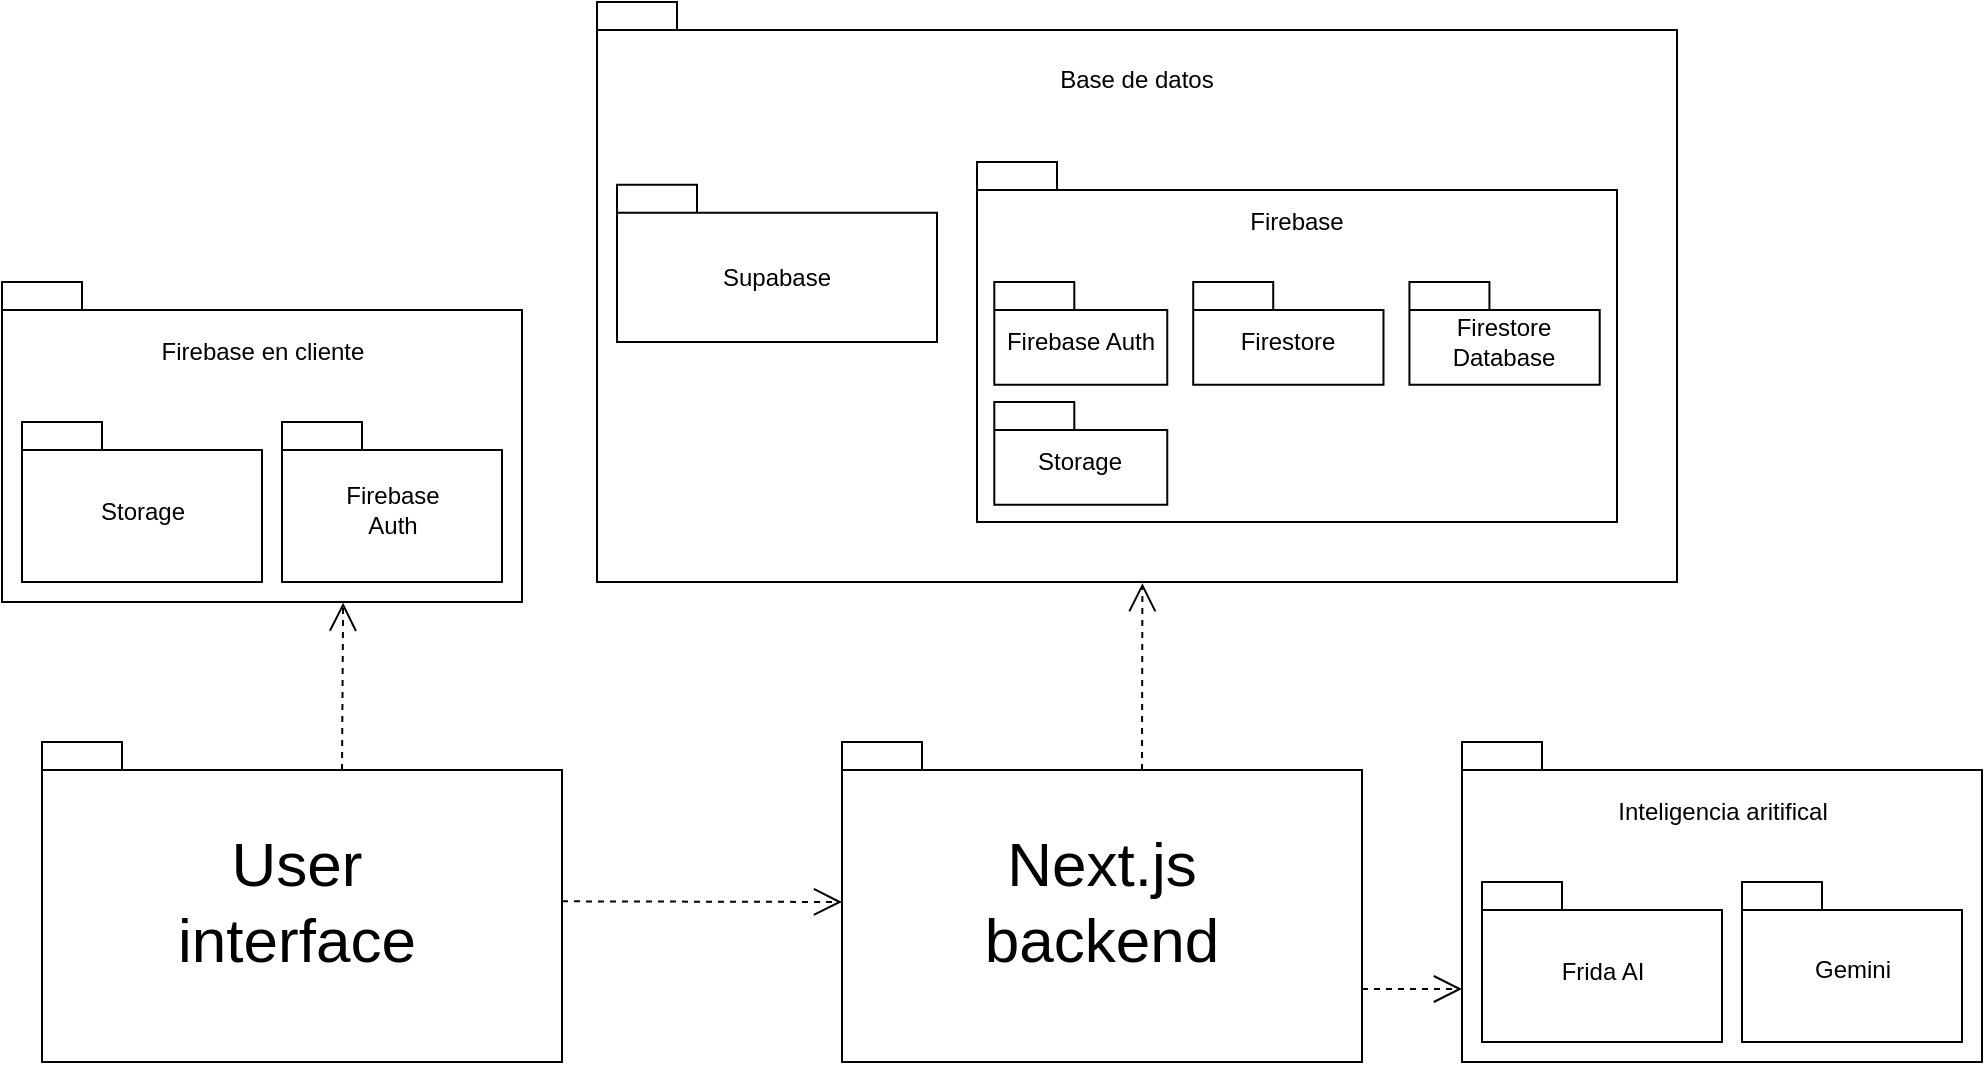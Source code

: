 <mxfile version="26.2.15">
  <diagram name="Page-1" id="s8Hw3946TBIUQxkEX6wX">
    <mxGraphModel dx="1141" dy="1693" grid="1" gridSize="10" guides="1" tooltips="1" connect="1" arrows="1" fold="1" page="1" pageScale="1" pageWidth="850" pageHeight="1100" math="0" shadow="0">
      <root>
        <mxCell id="0" />
        <mxCell id="1" parent="0" />
        <mxCell id="iDG1vFyqDcYQkpHvo-2B-51" value="" style="shape=folder;fontStyle=1;spacingTop=10;tabWidth=40;tabHeight=14;tabPosition=left;html=1;whiteSpace=wrap;" vertex="1" parent="1">
          <mxGeometry x="750" y="320" width="260" height="160" as="geometry" />
        </mxCell>
        <mxCell id="iDG1vFyqDcYQkpHvo-2B-7" value="" style="shape=folder;fontStyle=1;spacingTop=10;tabWidth=40;tabHeight=14;tabPosition=left;html=1;whiteSpace=wrap;" vertex="1" parent="1">
          <mxGeometry x="350" y="320" width="260" height="160" as="geometry" />
        </mxCell>
        <mxCell id="iDG1vFyqDcYQkpHvo-2B-8" value="&lt;font style=&quot;font-size: 31px;&quot;&gt;User interface&lt;/font&gt;" style="text;html=1;align=center;verticalAlign=middle;whiteSpace=wrap;rounded=0;" vertex="1" parent="1">
          <mxGeometry x="420" y="385" width="115" height="30" as="geometry" />
        </mxCell>
        <mxCell id="iDG1vFyqDcYQkpHvo-2B-10" value="&lt;font style=&quot;font-size: 31px;&quot;&gt;Next.js backend&lt;/font&gt;" style="text;html=1;align=center;verticalAlign=middle;whiteSpace=wrap;rounded=0;" vertex="1" parent="1">
          <mxGeometry x="785" y="385" width="190" height="30" as="geometry" />
        </mxCell>
        <mxCell id="iDG1vFyqDcYQkpHvo-2B-13" value="" style="shape=folder;fontStyle=1;spacingTop=10;tabWidth=40;tabHeight=14;tabPosition=left;html=1;whiteSpace=wrap;" vertex="1" parent="1">
          <mxGeometry x="1060" y="320" width="260" height="160" as="geometry" />
        </mxCell>
        <mxCell id="iDG1vFyqDcYQkpHvo-2B-14" value="Inteligencia aritifical" style="text;html=1;align=center;verticalAlign=middle;whiteSpace=wrap;rounded=0;" vertex="1" parent="1">
          <mxGeometry x="1132.5" y="340" width="115" height="30" as="geometry" />
        </mxCell>
        <mxCell id="iDG1vFyqDcYQkpHvo-2B-21" value="" style="group" vertex="1" connectable="0" parent="1">
          <mxGeometry x="1070" y="390" width="120" height="80" as="geometry" />
        </mxCell>
        <mxCell id="iDG1vFyqDcYQkpHvo-2B-15" value="" style="shape=folder;fontStyle=1;spacingTop=10;tabWidth=40;tabHeight=14;tabPosition=left;html=1;whiteSpace=wrap;" vertex="1" parent="iDG1vFyqDcYQkpHvo-2B-21">
          <mxGeometry width="120" height="80" as="geometry" />
        </mxCell>
        <mxCell id="iDG1vFyqDcYQkpHvo-2B-16" value="Frida AI" style="text;html=1;align=center;verticalAlign=middle;whiteSpace=wrap;rounded=0;" vertex="1" parent="iDG1vFyqDcYQkpHvo-2B-21">
          <mxGeometry x="2.5" y="30" width="115" height="30" as="geometry" />
        </mxCell>
        <mxCell id="iDG1vFyqDcYQkpHvo-2B-22" value="" style="group" vertex="1" connectable="0" parent="1">
          <mxGeometry x="1200" y="390" width="110" height="80" as="geometry" />
        </mxCell>
        <mxCell id="iDG1vFyqDcYQkpHvo-2B-19" value="" style="shape=folder;fontStyle=1;spacingTop=10;tabWidth=40;tabHeight=14;tabPosition=left;html=1;whiteSpace=wrap;" vertex="1" parent="iDG1vFyqDcYQkpHvo-2B-22">
          <mxGeometry width="110" height="80" as="geometry" />
        </mxCell>
        <mxCell id="iDG1vFyqDcYQkpHvo-2B-20" value="Gemini" style="text;html=1;align=center;verticalAlign=middle;whiteSpace=wrap;rounded=0;" vertex="1" parent="iDG1vFyqDcYQkpHvo-2B-22">
          <mxGeometry x="25.002" y="32" width="60.882" height="24" as="geometry" />
        </mxCell>
        <mxCell id="iDG1vFyqDcYQkpHvo-2B-49" value="" style="group" vertex="1" connectable="0" parent="1">
          <mxGeometry x="660" y="30" width="507.5" height="210" as="geometry" />
        </mxCell>
        <mxCell id="iDG1vFyqDcYQkpHvo-2B-32" value="" style="group" vertex="1" connectable="0" parent="iDG1vFyqDcYQkpHvo-2B-49">
          <mxGeometry x="157.5" width="350" height="210" as="geometry" />
        </mxCell>
        <mxCell id="iDG1vFyqDcYQkpHvo-2B-34" value="" style="group" vertex="1" connectable="0" parent="iDG1vFyqDcYQkpHvo-2B-32">
          <mxGeometry x="-70" y="-50" width="420" height="260" as="geometry" />
        </mxCell>
        <mxCell id="iDG1vFyqDcYQkpHvo-2B-35" value="" style="shape=folder;fontStyle=1;spacingTop=10;tabWidth=40;tabHeight=14;tabPosition=left;html=1;whiteSpace=wrap;" vertex="1" parent="iDG1vFyqDcYQkpHvo-2B-34">
          <mxGeometry x="-120" y="-30" width="540" height="290" as="geometry" />
        </mxCell>
        <mxCell id="iDG1vFyqDcYQkpHvo-2B-36" value="Base de datos" style="text;html=1;align=center;verticalAlign=middle;whiteSpace=wrap;rounded=0;" vertex="1" parent="iDG1vFyqDcYQkpHvo-2B-34">
          <mxGeometry x="84.73" y="-9.998" width="130.541" height="37.143" as="geometry" />
        </mxCell>
        <mxCell id="iDG1vFyqDcYQkpHvo-2B-11" value="" style="shape=folder;fontStyle=1;spacingTop=10;tabWidth=40;tabHeight=14;tabPosition=left;html=1;whiteSpace=wrap;" vertex="1" parent="iDG1vFyqDcYQkpHvo-2B-32">
          <mxGeometry width="320" height="180" as="geometry" />
        </mxCell>
        <mxCell id="iDG1vFyqDcYQkpHvo-2B-12" value="Firebase" style="text;html=1;align=center;verticalAlign=middle;whiteSpace=wrap;rounded=0;" vertex="1" parent="iDG1vFyqDcYQkpHvo-2B-32">
          <mxGeometry x="110.27" y="17.143" width="99.459" height="25.714" as="geometry" />
        </mxCell>
        <mxCell id="iDG1vFyqDcYQkpHvo-2B-23" value="" style="shape=folder;fontStyle=1;spacingTop=10;tabWidth=40;tabHeight=14;tabPosition=left;html=1;whiteSpace=wrap;" vertex="1" parent="iDG1vFyqDcYQkpHvo-2B-32">
          <mxGeometry x="8.649" y="60" width="86.486" height="51.429" as="geometry" />
        </mxCell>
        <mxCell id="iDG1vFyqDcYQkpHvo-2B-24" value="Firebase Auth" style="text;html=1;align=center;verticalAlign=middle;whiteSpace=wrap;rounded=0;" vertex="1" parent="iDG1vFyqDcYQkpHvo-2B-32">
          <mxGeometry x="2.162" y="77.143" width="99.459" height="25.714" as="geometry" />
        </mxCell>
        <mxCell id="iDG1vFyqDcYQkpHvo-2B-26" value="" style="shape=folder;fontStyle=1;spacingTop=10;tabWidth=40;tabHeight=14;tabPosition=left;html=1;whiteSpace=wrap;" vertex="1" parent="iDG1vFyqDcYQkpHvo-2B-32">
          <mxGeometry x="108.108" y="60" width="95.135" height="51.429" as="geometry" />
        </mxCell>
        <mxCell id="iDG1vFyqDcYQkpHvo-2B-27" value="Firestore" style="text;html=1;align=center;verticalAlign=middle;whiteSpace=wrap;rounded=0;" vertex="1" parent="iDG1vFyqDcYQkpHvo-2B-32">
          <mxGeometry x="116.757" y="77.143" width="77.838" height="25.714" as="geometry" />
        </mxCell>
        <mxCell id="iDG1vFyqDcYQkpHvo-2B-28" value="" style="shape=folder;fontStyle=1;spacingTop=10;tabWidth=40;tabHeight=14;tabPosition=left;html=1;whiteSpace=wrap;" vertex="1" parent="iDG1vFyqDcYQkpHvo-2B-32">
          <mxGeometry x="216.216" y="60" width="95.135" height="51.429" as="geometry" />
        </mxCell>
        <mxCell id="iDG1vFyqDcYQkpHvo-2B-29" value="Firestore Database" style="text;html=1;align=center;verticalAlign=middle;whiteSpace=wrap;rounded=0;" vertex="1" parent="iDG1vFyqDcYQkpHvo-2B-32">
          <mxGeometry x="224.865" y="77.143" width="77.838" height="25.714" as="geometry" />
        </mxCell>
        <mxCell id="iDG1vFyqDcYQkpHvo-2B-30" value="" style="shape=folder;fontStyle=1;spacingTop=10;tabWidth=40;tabHeight=14;tabPosition=left;html=1;whiteSpace=wrap;" vertex="1" parent="iDG1vFyqDcYQkpHvo-2B-32">
          <mxGeometry x="8.649" y="120" width="86.486" height="51.429" as="geometry" />
        </mxCell>
        <mxCell id="iDG1vFyqDcYQkpHvo-2B-31" value="Storage" style="text;html=1;align=center;verticalAlign=middle;whiteSpace=wrap;rounded=0;" vertex="1" parent="iDG1vFyqDcYQkpHvo-2B-32">
          <mxGeometry x="12.973" y="137.143" width="77.838" height="25.714" as="geometry" />
        </mxCell>
        <mxCell id="iDG1vFyqDcYQkpHvo-2B-45" value="" style="shape=folder;fontStyle=1;spacingTop=10;tabWidth=40;tabHeight=14;tabPosition=left;html=1;whiteSpace=wrap;" vertex="1" parent="iDG1vFyqDcYQkpHvo-2B-32">
          <mxGeometry x="-180" y="11.43" width="160" height="78.57" as="geometry" />
        </mxCell>
        <mxCell id="iDG1vFyqDcYQkpHvo-2B-46" value="Supabase" style="text;html=1;align=center;verticalAlign=middle;whiteSpace=wrap;rounded=0;" vertex="1" parent="iDG1vFyqDcYQkpHvo-2B-49">
          <mxGeometry y="42.86" width="115" height="30" as="geometry" />
        </mxCell>
        <mxCell id="iDG1vFyqDcYQkpHvo-2B-79" value="" style="group" vertex="1" connectable="0" parent="1">
          <mxGeometry x="330" y="90" width="260" height="160" as="geometry" />
        </mxCell>
        <mxCell id="iDG1vFyqDcYQkpHvo-2B-71" value="" style="shape=folder;fontStyle=1;spacingTop=10;tabWidth=40;tabHeight=14;tabPosition=left;html=1;whiteSpace=wrap;" vertex="1" parent="iDG1vFyqDcYQkpHvo-2B-79">
          <mxGeometry width="260" height="160" as="geometry" />
        </mxCell>
        <mxCell id="iDG1vFyqDcYQkpHvo-2B-72" value="Firebase en cliente" style="text;html=1;align=center;verticalAlign=middle;whiteSpace=wrap;rounded=0;" vertex="1" parent="iDG1vFyqDcYQkpHvo-2B-79">
          <mxGeometry x="72.5" y="20" width="115" height="30" as="geometry" />
        </mxCell>
        <mxCell id="iDG1vFyqDcYQkpHvo-2B-73" value="" style="group" vertex="1" connectable="0" parent="iDG1vFyqDcYQkpHvo-2B-79">
          <mxGeometry x="10" y="70" width="120" height="80" as="geometry" />
        </mxCell>
        <mxCell id="iDG1vFyqDcYQkpHvo-2B-74" value="" style="shape=folder;fontStyle=1;spacingTop=10;tabWidth=40;tabHeight=14;tabPosition=left;html=1;whiteSpace=wrap;" vertex="1" parent="iDG1vFyqDcYQkpHvo-2B-73">
          <mxGeometry width="120" height="80" as="geometry" />
        </mxCell>
        <mxCell id="iDG1vFyqDcYQkpHvo-2B-75" value="Storage" style="text;html=1;align=center;verticalAlign=middle;whiteSpace=wrap;rounded=0;" vertex="1" parent="iDG1vFyqDcYQkpHvo-2B-73">
          <mxGeometry x="2.5" y="30" width="115" height="30" as="geometry" />
        </mxCell>
        <mxCell id="iDG1vFyqDcYQkpHvo-2B-76" value="" style="group" vertex="1" connectable="0" parent="iDG1vFyqDcYQkpHvo-2B-79">
          <mxGeometry x="140" y="70" width="110" height="80" as="geometry" />
        </mxCell>
        <mxCell id="iDG1vFyqDcYQkpHvo-2B-77" value="" style="shape=folder;fontStyle=1;spacingTop=10;tabWidth=40;tabHeight=14;tabPosition=left;html=1;whiteSpace=wrap;" vertex="1" parent="iDG1vFyqDcYQkpHvo-2B-76">
          <mxGeometry width="110" height="80" as="geometry" />
        </mxCell>
        <mxCell id="iDG1vFyqDcYQkpHvo-2B-78" value="Firebase Auth" style="text;html=1;align=center;verticalAlign=middle;whiteSpace=wrap;rounded=0;" vertex="1" parent="iDG1vFyqDcYQkpHvo-2B-76">
          <mxGeometry x="25.002" y="32" width="60.882" height="24" as="geometry" />
        </mxCell>
        <mxCell id="iDG1vFyqDcYQkpHvo-2B-81" value="" style="endArrow=open;endSize=12;dashed=1;html=1;rounded=0;" edge="1" parent="1">
          <mxGeometry width="160" relative="1" as="geometry">
            <mxPoint x="610" y="399.66" as="sourcePoint" />
            <mxPoint x="750" y="400" as="targetPoint" />
          </mxGeometry>
        </mxCell>
        <mxCell id="iDG1vFyqDcYQkpHvo-2B-82" value="" style="endArrow=open;endSize=12;dashed=1;html=1;rounded=0;entryX=0.656;entryY=1.002;entryDx=0;entryDy=0;entryPerimeter=0;exitX=0;exitY=0;exitDx=150;exitDy=14;exitPerimeter=0;" edge="1" parent="1" source="iDG1vFyqDcYQkpHvo-2B-7" target="iDG1vFyqDcYQkpHvo-2B-71">
          <mxGeometry width="160" relative="1" as="geometry">
            <mxPoint x="480" y="290" as="sourcePoint" />
            <mxPoint x="760" y="410" as="targetPoint" />
          </mxGeometry>
        </mxCell>
        <mxCell id="iDG1vFyqDcYQkpHvo-2B-83" value="" style="endArrow=open;endSize=12;dashed=1;html=1;rounded=0;exitX=0;exitY=0;exitDx=150;exitDy=14;exitPerimeter=0;entryX=0.505;entryY=1.002;entryDx=0;entryDy=0;entryPerimeter=0;" edge="1" parent="1" source="iDG1vFyqDcYQkpHvo-2B-51" target="iDG1vFyqDcYQkpHvo-2B-35">
          <mxGeometry width="160" relative="1" as="geometry">
            <mxPoint x="843.75" y="300" as="sourcePoint" />
            <mxPoint x="983.75" y="300.34" as="targetPoint" />
          </mxGeometry>
        </mxCell>
        <mxCell id="iDG1vFyqDcYQkpHvo-2B-84" value="" style="endArrow=open;endSize=12;dashed=1;html=1;rounded=0;exitX=0;exitY=0;exitDx=260;exitDy=123.5;exitPerimeter=0;entryX=0;entryY=0;entryDx=0;entryDy=123.5;entryPerimeter=0;" edge="1" parent="1" source="iDG1vFyqDcYQkpHvo-2B-51" target="iDG1vFyqDcYQkpHvo-2B-13">
          <mxGeometry width="160" relative="1" as="geometry">
            <mxPoint x="910" y="344" as="sourcePoint" />
            <mxPoint x="910" y="251" as="targetPoint" />
          </mxGeometry>
        </mxCell>
      </root>
    </mxGraphModel>
  </diagram>
</mxfile>
